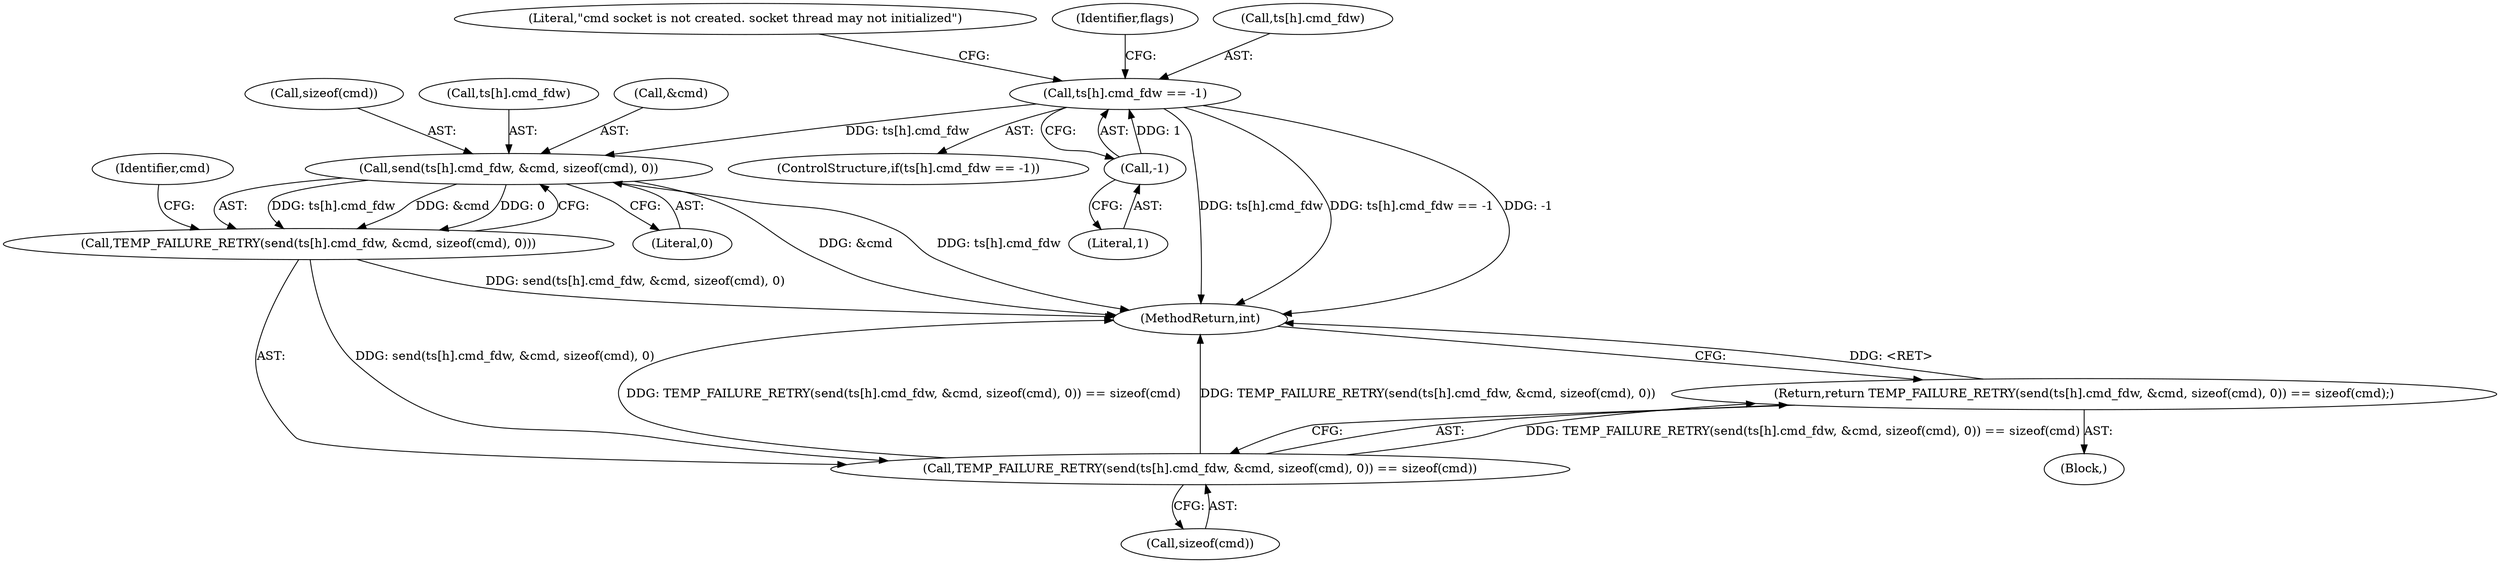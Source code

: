 digraph "0_Android_472271b153c5dc53c28beac55480a8d8434b2d5c_37@array" {
"1000122" [label="(Call,ts[h].cmd_fdw == -1)"];
"1000128" [label="(Call,-1)"];
"1000172" [label="(Call,send(ts[h].cmd_fdw, &cmd, sizeof(cmd), 0))"];
"1000171" [label="(Call,TEMP_FAILURE_RETRY(send(ts[h].cmd_fdw, &cmd, sizeof(cmd), 0)))"];
"1000170" [label="(Call,TEMP_FAILURE_RETRY(send(ts[h].cmd_fdw, &cmd, sizeof(cmd), 0)) == sizeof(cmd))"];
"1000169" [label="(Return,return TEMP_FAILURE_RETRY(send(ts[h].cmd_fdw, &cmd, sizeof(cmd), 0)) == sizeof(cmd);)"];
"1000128" [label="(Call,-1)"];
"1000132" [label="(Literal,\"cmd socket is not created. socket thread may not initialized\")"];
"1000183" [label="(Call,sizeof(cmd))"];
"1000169" [label="(Return,return TEMP_FAILURE_RETRY(send(ts[h].cmd_fdw, &cmd, sizeof(cmd), 0)) == sizeof(cmd);)"];
"1000182" [label="(Literal,0)"];
"1000137" [label="(Identifier,flags)"];
"1000184" [label="(Identifier,cmd)"];
"1000122" [label="(Call,ts[h].cmd_fdw == -1)"];
"1000129" [label="(Literal,1)"];
"1000180" [label="(Call,sizeof(cmd))"];
"1000106" [label="(Block,)"];
"1000171" [label="(Call,TEMP_FAILURE_RETRY(send(ts[h].cmd_fdw, &cmd, sizeof(cmd), 0)))"];
"1000173" [label="(Call,ts[h].cmd_fdw)"];
"1000121" [label="(ControlStructure,if(ts[h].cmd_fdw == -1))"];
"1000178" [label="(Call,&cmd)"];
"1000170" [label="(Call,TEMP_FAILURE_RETRY(send(ts[h].cmd_fdw, &cmd, sizeof(cmd), 0)) == sizeof(cmd))"];
"1000172" [label="(Call,send(ts[h].cmd_fdw, &cmd, sizeof(cmd), 0))"];
"1000185" [label="(MethodReturn,int)"];
"1000123" [label="(Call,ts[h].cmd_fdw)"];
"1000122" -> "1000121"  [label="AST: "];
"1000122" -> "1000128"  [label="CFG: "];
"1000123" -> "1000122"  [label="AST: "];
"1000128" -> "1000122"  [label="AST: "];
"1000132" -> "1000122"  [label="CFG: "];
"1000137" -> "1000122"  [label="CFG: "];
"1000122" -> "1000185"  [label="DDG: ts[h].cmd_fdw"];
"1000122" -> "1000185"  [label="DDG: ts[h].cmd_fdw == -1"];
"1000122" -> "1000185"  [label="DDG: -1"];
"1000128" -> "1000122"  [label="DDG: 1"];
"1000122" -> "1000172"  [label="DDG: ts[h].cmd_fdw"];
"1000128" -> "1000129"  [label="CFG: "];
"1000129" -> "1000128"  [label="AST: "];
"1000172" -> "1000171"  [label="AST: "];
"1000172" -> "1000182"  [label="CFG: "];
"1000173" -> "1000172"  [label="AST: "];
"1000178" -> "1000172"  [label="AST: "];
"1000180" -> "1000172"  [label="AST: "];
"1000182" -> "1000172"  [label="AST: "];
"1000171" -> "1000172"  [label="CFG: "];
"1000172" -> "1000185"  [label="DDG: &cmd"];
"1000172" -> "1000185"  [label="DDG: ts[h].cmd_fdw"];
"1000172" -> "1000171"  [label="DDG: ts[h].cmd_fdw"];
"1000172" -> "1000171"  [label="DDG: &cmd"];
"1000172" -> "1000171"  [label="DDG: 0"];
"1000171" -> "1000170"  [label="AST: "];
"1000184" -> "1000171"  [label="CFG: "];
"1000171" -> "1000185"  [label="DDG: send(ts[h].cmd_fdw, &cmd, sizeof(cmd), 0)"];
"1000171" -> "1000170"  [label="DDG: send(ts[h].cmd_fdw, &cmd, sizeof(cmd), 0)"];
"1000170" -> "1000169"  [label="AST: "];
"1000170" -> "1000183"  [label="CFG: "];
"1000183" -> "1000170"  [label="AST: "];
"1000169" -> "1000170"  [label="CFG: "];
"1000170" -> "1000185"  [label="DDG: TEMP_FAILURE_RETRY(send(ts[h].cmd_fdw, &cmd, sizeof(cmd), 0)) == sizeof(cmd)"];
"1000170" -> "1000185"  [label="DDG: TEMP_FAILURE_RETRY(send(ts[h].cmd_fdw, &cmd, sizeof(cmd), 0))"];
"1000170" -> "1000169"  [label="DDG: TEMP_FAILURE_RETRY(send(ts[h].cmd_fdw, &cmd, sizeof(cmd), 0)) == sizeof(cmd)"];
"1000169" -> "1000106"  [label="AST: "];
"1000185" -> "1000169"  [label="CFG: "];
"1000169" -> "1000185"  [label="DDG: <RET>"];
}
